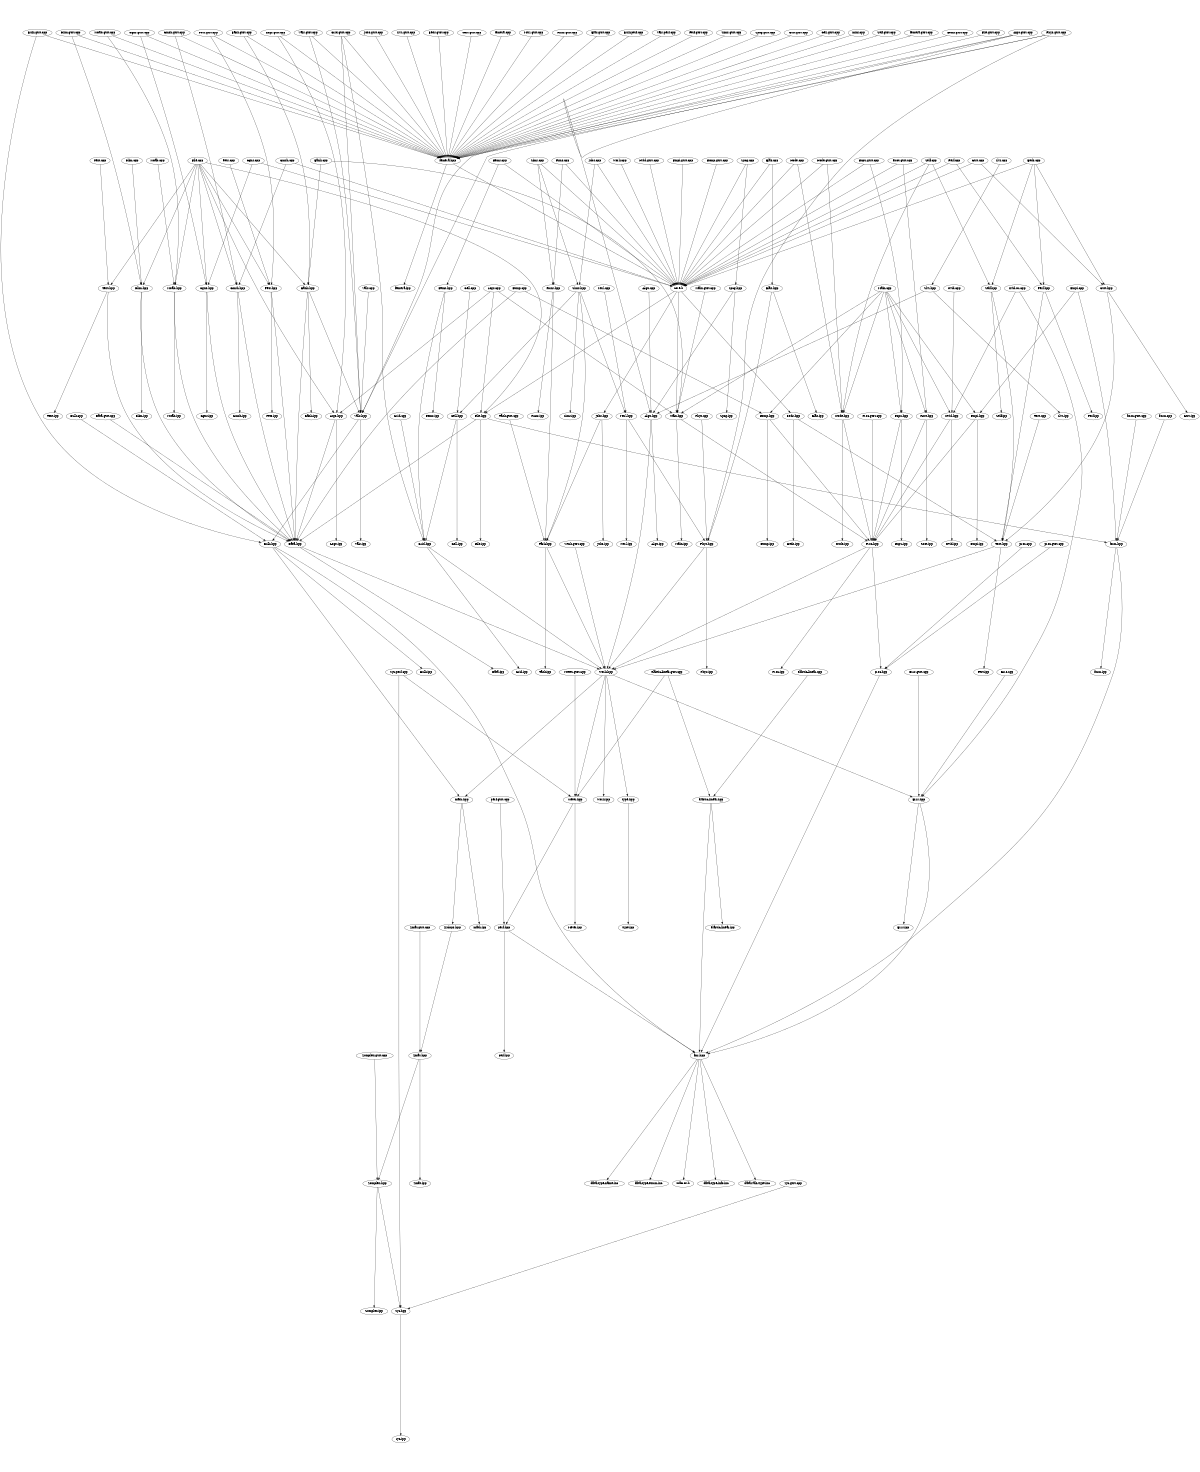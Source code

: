 digraph "source tree" {
    overlap=scale;
    size="8,10";
    ratio="fill";
    fontsize="16";
    fontname="Helvetica";
	clusterrank="local";
	"Jobs.gtst.cpp" -> "femera.hpp"
	"File.cpp" -> "Gmsh.hpp"
	"Cgns.hpp" -> "Cgns.ipp"
	"Pets.gtst.cpp" -> "femera.hpp"
	"fmr.hpp" -> "data-type-name.inc"
	"File.hpp" -> "File.ipp"
	"form.hpp" -> "form.ipp"
	"Slvr.hpp" -> "Algo.hpp"
	"Data.hpp" -> "Data.ipp"
	"Dlim.gtst.cpp" -> "Dlim.hpp"
	"Gtst.cpp" -> "Gtst.hpp"
	"fmr.hpp" -> "data-type-enum.inc"
	"Pets.hpp" -> "Data.hpp"
	"Moab.cpp" -> "Moab.hpp"
	"Task.hpp" -> "Work.hpp"
	"Slvr.gtst.cpp" -> "femera.hpp"
	"Logs.cpp" -> "Logs.hpp"
	"Test.hpp" -> "Work.hpp"
	"perf.hpp" -> "fmr.hpp"
	"Phys.gtst.cpp" -> "femera.hpp"
	"proc.hpp" -> "fmr.hpp"
	"Work.hpp" -> "Work.ipp"
	"Beds.gtst.cpp" -> "femera.hpp"
	"Spcg.hpp" -> "Spcg.ipp"
	"proc.cpp" -> "proc.hpp"
	"Sims.cpp" -> "Runs.hpp"
	"Zomplex.gtst.cpp" -> "Zomplex.hpp"
	"Slvr.hpp" -> "Slvr.ipp"
	"Node.gtst.cpp" -> "core.h"
	"Self.hpp" -> "Self.ipp"
	"Gtst.hpp" -> "Gtst.ipp"
	"Gmsh.hpp" -> "Gmsh.ipp"
	"Perf.hpp" -> "Test.hpp"
	"Node.cpp" -> "Node.hpp"
	"Vals.gtst.cpp" -> "Vals.hpp"
	"Gtst.cpp" -> "core.h"
	"Cell.hpp" -> "Grid.hpp"
	"Text.hpp" -> "Text.ipp"
	"Mtrl.hpp" -> "Phys.hpp"
	"Proc.gtst.cpp" -> "Proc.hpp"
	"elastic-linear.hpp" -> "elastic-linear.ipp"
	"proc.gtst.cpp" -> "proc.hpp"
	"Text.gtst.cpp" -> "femera.hpp"
	"Proc.hpp" -> "Proc.ipp"
	"Main.hpp" -> "Main.ipp"
	"fmr.hpp" -> "macros.h"
	"form.gtst.cpp" -> "form.hpp"
	"Gmsh.cpp" -> "core.h"
	"elastic-linear.hpp" -> "fmr.hpp"
	"Elas.hpp" -> "Phys.hpp"
	"Perf.hpp" -> "Perf.ipp"
	"Sims.cpp" -> "core.h"
	"Main.cpp" -> "Main.hpp"
	"nvid.cu.cpp" -> "Errs.hpp"
	"Cgns.cpp" -> "core.h"
	"Moab.gtst.cpp" -> "Moab.hpp"
	"Algo.gtst.cpp" -> "Vals.hpp"
	"Phys.hpp" -> "Work.hpp"
	"Bank.gtst.cpp" -> "Bank.hpp"
	"Jobs.hpp" -> "Task.hpp"
	"Task.gtst.cpp" -> "Task.hpp"
	"femera.cpp" -> "femera.hpp"
	"Sims.hpp" -> "Mtrl.hpp"
	"Node.hpp" -> "Node.ipp"
	"Cell.cpp" -> "Cell.hpp"
	"Bank.hpp" -> "Bank.ipp"
	"Task.hpp" -> "Task.ipp"
	"Self.cpp" -> "core.h"
	"perf.gtst.cpp" -> "perf.hpp"
	"Zmat.hpp" -> "Zmat.ipp"
	"Dlim.hpp" -> "Data.hpp"
	"Main.hpp" -> "Proc.hpp"
	"Root.gtst.cpp" -> "core.h"
	"Fomp.hpp" -> "Proc.hpp"
	"Cell.hpp" -> "Cell.ipp"
	"Fcpu.gtst.cpp" -> "Fcpu.hpp"
	"Elas.cpp" -> "Elas.hpp"
	"perf.hpp" -> "perf.ipp"
	"Mtrl.gtst.cpp" -> "femera.hpp"
	"Self.cpp" -> "Self.hpp"
	"Fomp.hpp" -> "Fomp.ipp"
	"Runs.gtst.cpp" -> "femera.hpp"
	"type.hpp" -> "type.ipp"
	"Mtrl.cpp" -> "Mtrl.hpp"
	"elastic-linear.gtst.cpp" -> "Meter.hpp"
	"Work.hpp" -> "math.hpp"
	"Fmpi.cpp" -> "form.hpp"
	"core.h" -> "Beds.hpp"
	"Gtst.hpp" -> "Test.hpp"
	"Bank.gtst.cpp" -> "femera.hpp"
	"Cgns.gtst.cpp" -> "Cgns.hpp"
	"Proc.hpp" -> "proc.hpp"
	"Errs.hpp" -> "fmr.hpp"
	"File.cpp" -> "Dlim.hpp"
	"Main.gtst.cpp" -> "Main.hpp"
	"Jobs.cpp" -> "core.h"
	"Cgns.cpp" -> "Cgns.hpp"
	"Fems.cpp" -> "core.h"
	"elastic-linear.cpp" -> "elastic-linear.hpp"
	"File.cpp" -> "Text.hpp"
	"Beds.hpp" -> "Beds.ipp"
	"Sims.cpp" -> "Sims.hpp"
	"File.hpp" -> "Data.hpp"
	"Elas.gtst.cpp" -> "femera.hpp"
	"File.cpp" -> "Bank.hpp"
	"Perf.cpp" -> "Perf.hpp"
	"Mtrl.hpp" -> "Mtrl.ipp"
	"Root.hpp" -> "Proc.hpp"
	"Bulk.perf.cpp" -> "femera.hpp"
	"Main.cpp" -> "Nvid.hpp"
	"Fcpu.hpp" -> "Fcpu.ipp"
	"Vals.perf.cpp" -> "femera.hpp"
	"File.hpp" -> "form.hpp"
	"File.cpp" -> "File.hpp"
	"Bank.hpp" -> "Vals.hpp"
	"Spcg.cpp" -> "core.h"
	"Slvr.cpp" -> "Slvr.hpp"
	"Sims.hpp" -> "Sims.ipp"
	"Data.hpp" -> "Work.hpp"
	"Fmpi.hpp" -> "Fmpi.ipp"
	"Runs.hpp" -> "Runs.ipp"
	"Zmat.gtst.cpp" -> "Zmat.hpp"
	"Text.hpp" -> "Data.hpp"
	"Bulk.gtst.cpp" -> "Bulk.hpp"
	"Bulk.hpp" -> "Bulk.ipp"
	"Vals.cpp" -> "Vals.hpp"
	"Runs.cpp" -> "Runs.hpp"
	"Algo.gtst.cpp" -> "femera.hpp"
	"Bulk.hpp" -> "fmr.hpp"
	"form.hpp" -> "fmr.hpp"
	"Grid.gtst.cpp" -> "femera.hpp"
	"zyc.perf.cpp" -> "zyc.hpp"
	"Spcg.hpp" -> "Algo.hpp"
	"Fcpu.gtst.cpp" -> "core.h"
	"Main.cpp" -> "Fomp.hpp"
	"Perf.gtst.cpp" -> "femera.hpp"
	"Sims.gtst.cpp" -> "femera.hpp"
	"Fomp.gtst.cpp" -> "core.h"
	"femera.hpp" -> "femera.ipp"
	"Grid.gtst.cpp" -> "Vals.hpp"
	"Logs.hpp" -> "Logs.ipp"
	"Algo.hpp" -> "Work.hpp"
	"Self.hpp" -> "Test.hpp"
	"Test.cpp" -> "Test.hpp"
	"Root.gtst.cpp" -> "Root.hpp"
	"Main.cpp" -> "Node.hpp"
	"Meter.hpp" -> "perf.hpp"
	"Moab.hpp" -> "Moab.ipp"
	"Bank.hpp" -> "Data.hpp"
	"Moab.hpp" -> "Data.hpp"
	"femera.hpp" -> "core.h"
	"File.cpp" -> "Logs.hpp"
	"Work.cpp" -> "core.h"
	"Spcg.gtst.cpp" -> "femera.hpp"
	"core.h" -> "Main.hpp"
	"Fems.hpp" -> "Grid.hpp"
	"Bulk.gtst.cpp" -> "femera.hpp"
	"Beds.cpp" -> "core.h"
	"Fomp.cpp" -> "Data.hpp"
	"Gtst.gtst.cpp" -> "femera.hpp"
	"Gmsh.hpp" -> "Data.hpp"
	"Gmsh.cpp" -> "Gmsh.hpp"
	"Fmpi.cpp" -> "Fmpi.hpp"
	"Algo.cpp" -> "Algo.hpp"
	"Runs.cpp" -> "core.h"
	"Dlim.cpp" -> "Dlim.hpp"
	"Dlim.gtst.cpp" -> "femera.hpp"
	"Cell.gtst.cpp" -> "femera.hpp"
	"Text.cpp" -> "Text.hpp"
	"zyc.gtst.cpp" -> "zyc.hpp"
	"Grid.gtst.cpp" -> "Grid.hpp"
	"Logs.gtst.cpp" -> "femera.hpp"
	"Bulk.hpp" -> "math.hpp"
	"Grid.cpp" -> "Grid.hpp"
	"Work.gtst.cpp" -> "Work.hpp"
	"Zomplex.hpp" -> "zyc.hpp"
	"Meter.gtst.cpp" -> "Meter.hpp"
	"Root.hpp" -> "Root.ipp"
	"Work.hpp" -> "type.hpp"
	"Nvid.gtst.cpp" -> "core.h"
	"Main.cpp" -> "Fcpu.hpp"
	"Gmsh.gtst.cpp" -> "Gmsh.hpp"
	"Main.cpp" -> "Root.hpp"
	"math.hpp" -> "zyclops.hpp"
	"core.h" -> "Jobs.hpp"
	"form.cpp" -> "form.hpp"
	"Node.hpp" -> "Proc.hpp"
	"File.cpp" -> "Moab.hpp"
	"Node.gtst.cpp" -> "Node.hpp"
	"mini.cpp" -> "femera.hpp"
	"Work.hpp" -> "Errs.hpp"
	"Jobs.hpp" -> "Jobs.ipp"
	"Self.gtst.cpp" -> "femera.hpp"
	"Grid.hpp" -> "Grid.ipp"
	"Fomp.cpp" -> "Fomp.hpp"
	"Errs.gtst.cpp" -> "Errs.hpp"
	"Nvid.cpp" -> "Nvid.hpp"
	"Node.cpp" -> "core.h"
	"Fems.hpp" -> "Fems.ipp"
	"core.h" -> "File.hpp"
	"elastic-linear.gtst.cpp" -> "elastic-linear.hpp"
	"Pets.hpp" -> "Pets.ipp"
	"Fcpu.hpp" -> "Proc.hpp"
	"Beds.cpp" -> "Gtst.hpp"
	"Test.hpp" -> "Test.ipp"
	"Phys.gtst.cpp" -> "Phys.hpp"
	"Sims.hpp" -> "Cell.hpp"
	"femera.gtst.cpp" -> "femera.hpp"
	"Nvid.hpp" -> "Nvid.ipp"
	"Perf.cpp" -> "core.h"
	"File.cpp" -> "Pets.hpp"
	"Jobs.cpp" -> "Sims.hpp"
	"Phys.gtst.cpp" -> "Vals.hpp"
	"Sims.hpp" -> "Task.hpp"
	"Beds.cpp" -> "Perf.hpp"
	"Logs.gtst.cpp" -> "Logs.hpp"
	"fmr.hpp" -> "data-type-info.inc"
	"Algo.gtst.cpp" -> "Algo.hpp"
	"Elas.cpp" -> "core.h"
	"Meter.hpp" -> "Meter.ipp"
	"math.hpp" -> "math.ipp"
	"Logs.cpp" -> "Main.hpp"
	"Fems.cpp" -> "Fems.hpp"
	"Data.gtst.cpp" -> "Data.hpp"
	"Runs.hpp" -> "Task.hpp"
	"Beds.cpp" -> "Self.hpp"
	"fmr.hpp" -> "data-vals-type.inc"
	"Logs.cpp" -> "File.hpp"
	"Fmpi.gtst.cpp" -> "core.h"
	"Algo.hpp" -> "Algo.ipp"
	"Nvid.hpp" -> "Proc.hpp"
	"Beds.hpp" -> "Test.hpp"
	"Zomplex.hpp" -> "Zomplex.ipp"
	"Bulk.cpp" -> "Bulk.hpp"
	"Bank.cpp" -> "Main.hpp"
	"Dlim.hpp" -> "Dlim.ipp"
	"zyc.hpp" -> "zyc.ipp"
	"Logs.hpp" -> "Data.hpp"
	"Errs.hpp" -> "Errs.ipp"
	"Grid.hpp" -> "Work.hpp"
	"Spcg.cpp" -> "Spcg.hpp"
	"Vals.gtst.cpp" -> "femera.hpp"
	"Work.hpp" -> "Meter.hpp"
	"Proc.hpp" -> "Work.hpp"
	"Phys.cpp" -> "Phys.hpp"
	"Cgns.hpp" -> "Data.hpp"
	"Phys.hpp" -> "Phys.ipp"
	"Elas.hpp" -> "Elas.ipp"
	"zyc.perf.cpp" -> "Meter.hpp"
	"Vals.hpp" -> "Bulk.hpp"
	"Fems.gtst.cpp" -> "femera.hpp"
	"File.cpp" -> "Cgns.hpp"
	"Moab.gtst.cpp" -> "femera.hpp"
	"File.gtst.cpp" -> "femera.hpp"
	"Vals.hpp" -> "Vals.ipp"
	"Fmpi.hpp" -> "Proc.hpp"
	"Errs.cpp" -> "Errs.hpp"
	"Gmsh.gtst.cpp" -> "femera.hpp"
	"Pets.gtst.cpp" -> "Pets.hpp"
	"Zmat.hpp" -> "Zomplex.hpp"
	"Main.cpp" -> "Fmpi.hpp"
	"Self.cpp" -> "Node.hpp"
	"Cgns.gtst.cpp" -> "femera.hpp"
	"zyclops.hpp" -> "Zmat.hpp"
	"Pets.cpp" -> "Pets.hpp"
	"nvid.cu.cpp" -> "Nvid.hpp"
	"Bank.cpp" -> "Bank.hpp"
}
